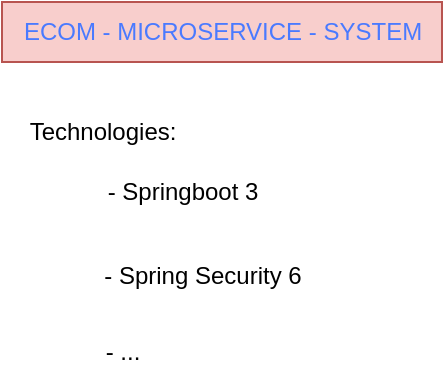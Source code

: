 <mxfile version="24.8.4">
  <diagram name="Page-1" id="mDTw-JUU2eNcpkhx_1BE">
    <mxGraphModel dx="701" dy="397" grid="1" gridSize="10" guides="1" tooltips="1" connect="1" arrows="1" fold="1" page="1" pageScale="1" pageWidth="850" pageHeight="1100" math="0" shadow="0">
      <root>
        <mxCell id="0" />
        <mxCell id="1" parent="0" />
        <mxCell id="z8qBvvBhVoJ2HRJDXGBk-1" value="ECOM - MICROSERVICE - SYSTEM" style="text;html=1;align=center;verticalAlign=middle;resizable=0;points=[];autosize=1;strokeColor=#b85450;fillColor=#f8cecc;fontColor=#4A7AFF;" vertex="1" parent="1">
          <mxGeometry x="40" y="8" width="220" height="30" as="geometry" />
        </mxCell>
        <mxCell id="z8qBvvBhVoJ2HRJDXGBk-2" value="Technologies:" style="text;html=1;align=center;verticalAlign=middle;resizable=0;points=[];autosize=1;strokeColor=none;fillColor=none;" vertex="1" parent="1">
          <mxGeometry x="40" y="58" width="100" height="30" as="geometry" />
        </mxCell>
        <mxCell id="z8qBvvBhVoJ2HRJDXGBk-3" value="- Springboot 3" style="text;html=1;align=center;verticalAlign=middle;resizable=0;points=[];autosize=1;strokeColor=none;fillColor=none;" vertex="1" parent="1">
          <mxGeometry x="80" y="88" width="100" height="30" as="geometry" />
        </mxCell>
        <mxCell id="z8qBvvBhVoJ2HRJDXGBk-4" value="- Spring Security 6" style="text;html=1;align=center;verticalAlign=middle;resizable=0;points=[];autosize=1;strokeColor=none;fillColor=none;" vertex="1" parent="1">
          <mxGeometry x="80" y="130" width="120" height="30" as="geometry" />
        </mxCell>
        <mxCell id="z8qBvvBhVoJ2HRJDXGBk-8" value="- ..." style="text;html=1;align=center;verticalAlign=middle;resizable=0;points=[];autosize=1;strokeColor=none;fillColor=none;" vertex="1" parent="1">
          <mxGeometry x="80" y="168" width="40" height="30" as="geometry" />
        </mxCell>
      </root>
    </mxGraphModel>
  </diagram>
</mxfile>
